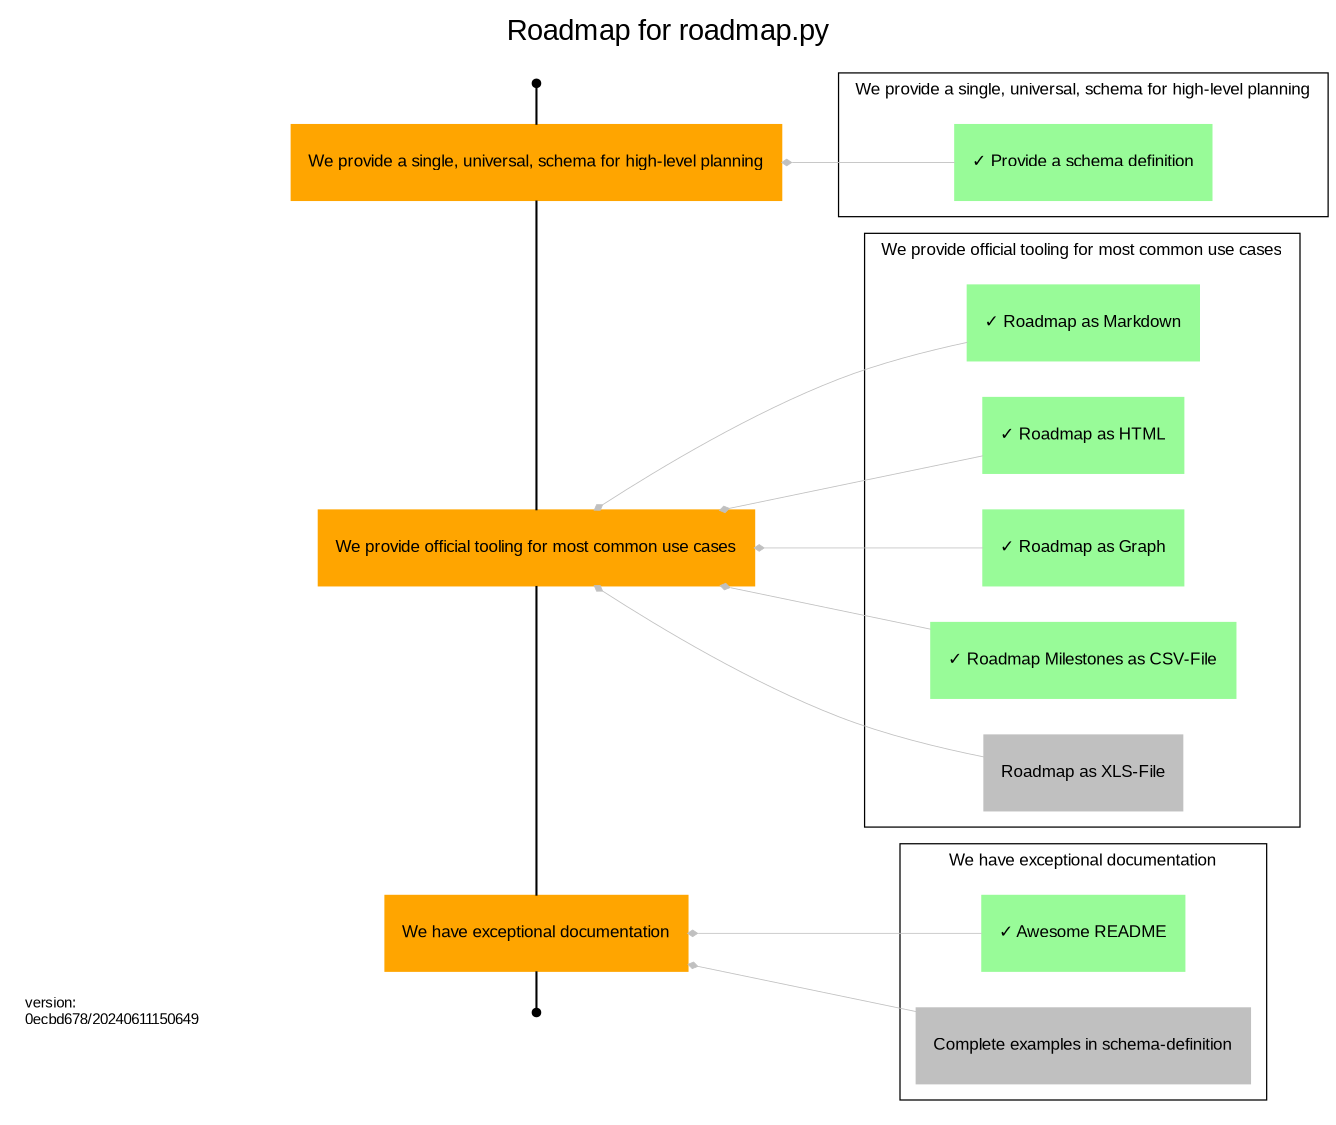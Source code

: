 digraph Roadmap {
  rankdir=RL;
  label="Roadmap for roadmap.py"
  tooltip="This is the planning roadmap for the [uroflavin/roadmap](https://github.com/uroflavin/roadmap) project. 
It acts as both the plan for implementing this tool as well as a demonstration of what a roadmap might look like.

One good example is this roadmap itself. 
What to-do and what is already done to implement roadmap.py can you see in this picture.

![Roadmap Objectives and Keyresults, rendered from roadmap.yml](roadmap.dot.png)

One of the things you'll immediately notice about this file is that it uses *Markdown* for formatting of text and is designed around a structured YAML schema. 
The goal is to make this as easy as possible for humans to read and reason about, while also enabling powerful visualizations to be generated based on the content.
";
  fontname="Arial";
  labelloc="t";

  node[style="filled",shape="rectangle",color="orange",fontname="Arial",fontsize=8];
  edge[weight=1,group="milestones",arrowhead="none"];

  {
	rank=same;

	start[label="Start",shape="point",color="",tooltip="This is the start of your roadmap."];
    end[label="End",shape="point",color="",tooltip="This is the end of your roadmap."];
    
    
    o1 [label="We provide a single, universal, schema for high-level planning",tooltip="The goal of this project is, primarily, to provide a single schema that can be used by different teams to describe the work they are doing and their future intentions. 
The usefulness and applicability of this schema to real-world problem domains will determine whether anything else we do here is of value.
"];
        
            "start" -> o1;
        
    o2 [label="We provide official tooling for most common use cases",tooltip="While the goal of having a single unified schema for planning is that it enables the development of tools that automate various aspects of planning, most teams are not going to adopt this if the fundamentals aren't already solved for them. 
This includes things like being able to visualize your road map in common formats, validating it against the schema etc.
"];
        
            o1 -> o2;
        
    o3 [label="We have exceptional documentation",tooltip="Adoption of something intended to make planning easier is only going to be successful if it is easy to use, and a critical part of that is great documentation. 
Our goal is that someone with no familiarity with our tooling can ramp up and have an initial road map ready for use within only a few minutes.
"];
        
            o2 -> o3;
        
            o3 -> "end" ;
        }
  node[color="grey"];
  edge[weight=5,color="grey",penwidth=0.4,arrowsize=0.4,group="dependencies",arrowhead="diamond"];

  
        
        subgraph cluster_o1 {
            label="We provide a single, universal, schema for high-level planning";
            tooltip="The goal of this project is, primarily, to provide a single schema that can be used by different teams to describe the work they are doing and their future intentions. 
The usefulness and applicability of this schema to real-world problem domains will determine whether anything else we do here is of value.
";
            fontsize=8;
            penwidth=0.6;
            
                
                
                    
                o1_r1 [label="✓ Provide a schema definition",tooltip="Develop a schema that fulfills the main requirements of the objective",color="palegreen"];
                o1_r1 -> o1;
            }
    
        
        subgraph cluster_o2 {
            label="We provide official tooling for most common use cases";
            tooltip="While the goal of having a single unified schema for planning is that it enables the development of tools that automate various aspects of planning, most teams are not going to adopt this if the fundamentals aren't already solved for them. 
This includes things like being able to visualize your road map in common formats, validating it against the schema etc.
";
            fontsize=8;
            penwidth=0.6;
            
                
                
                    
                o2_r1 [label="✓ Roadmap as Markdown",tooltip="We should be able to generate some markdown out of roadmap.yml
",color="palegreen"];
                o2_r1 -> o2;
            
                
                
                    
                o2_r2 [label="✓ Roadmap as HTML",tooltip="We should be able to generate some html out of roadmap.yml
",color="palegreen"];
                o2_r2 -> o2;
            
                
                
                    
                o2_r3 [label="✓ Roadmap as Graph",tooltip="We should be able to generate some dot out of roadmap.yml
",color="palegreen"];
                o2_r3 -> o2;
            
                
                
                    
                o2_r4 [label="✓ Roadmap Milestones as CSV-File",tooltip="Excel is THE projectmanagement tool. 
To render some progress in your favorite tool ;-) we should be able to generate some csv out of roadmap.yml-milestone and deliverables.
CSV is limited capable for exporting everything, so this would be a good first step towards Roadmap als XLS-File.
",color="palegreen"];
                o2_r4 -> o2;
            
                
                
                    
                o2_r5 [label="Roadmap as XLS-File",tooltip="We should be able to generate some xls out of roadmap.yml
",color="grey"];
                o2_r5 -> o2;
            }
    
        
        subgraph cluster_o3 {
            label="We have exceptional documentation";
            tooltip="Adoption of something intended to make planning easier is only going to be successful if it is easy to use, and a critical part of that is great documentation. 
Our goal is that someone with no familiarity with our tooling can ramp up and have an initial road map ready for use within only a few minutes.
";
            fontsize=8;
            penwidth=0.6;
            
                
                
                    
                o3_r1 [label="✓ Awesome README",tooltip="We need to complete our README explaining the purpose of this project and giving some basic examples of its use.
",color="palegreen"];
                o3_r1 -> o3;
            
                
                
                    
                o3_r2 [label="Complete examples in schema-definition",tooltip="Complete the examples so that every user of the schema is able to find suitable examples for their specific use cases",color="grey"];
                o3_r2 -> o3;
            }
    subgraph footer {
                {
                    rank="sink"; 
                    footer [fontsize=7 shape="box" color="white" label="version:\l0ecbd678/20240611150649\l"];
                }
            }
}